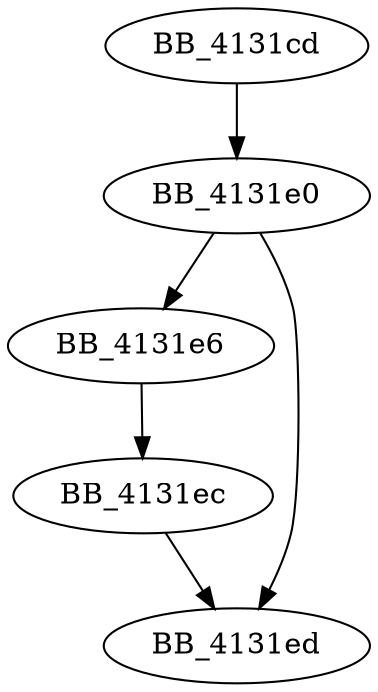 DiGraph sub_4131CD{
BB_4131cd->BB_4131e0
BB_4131e0->BB_4131e6
BB_4131e0->BB_4131ed
BB_4131e6->BB_4131ec
BB_4131ec->BB_4131ed
}
